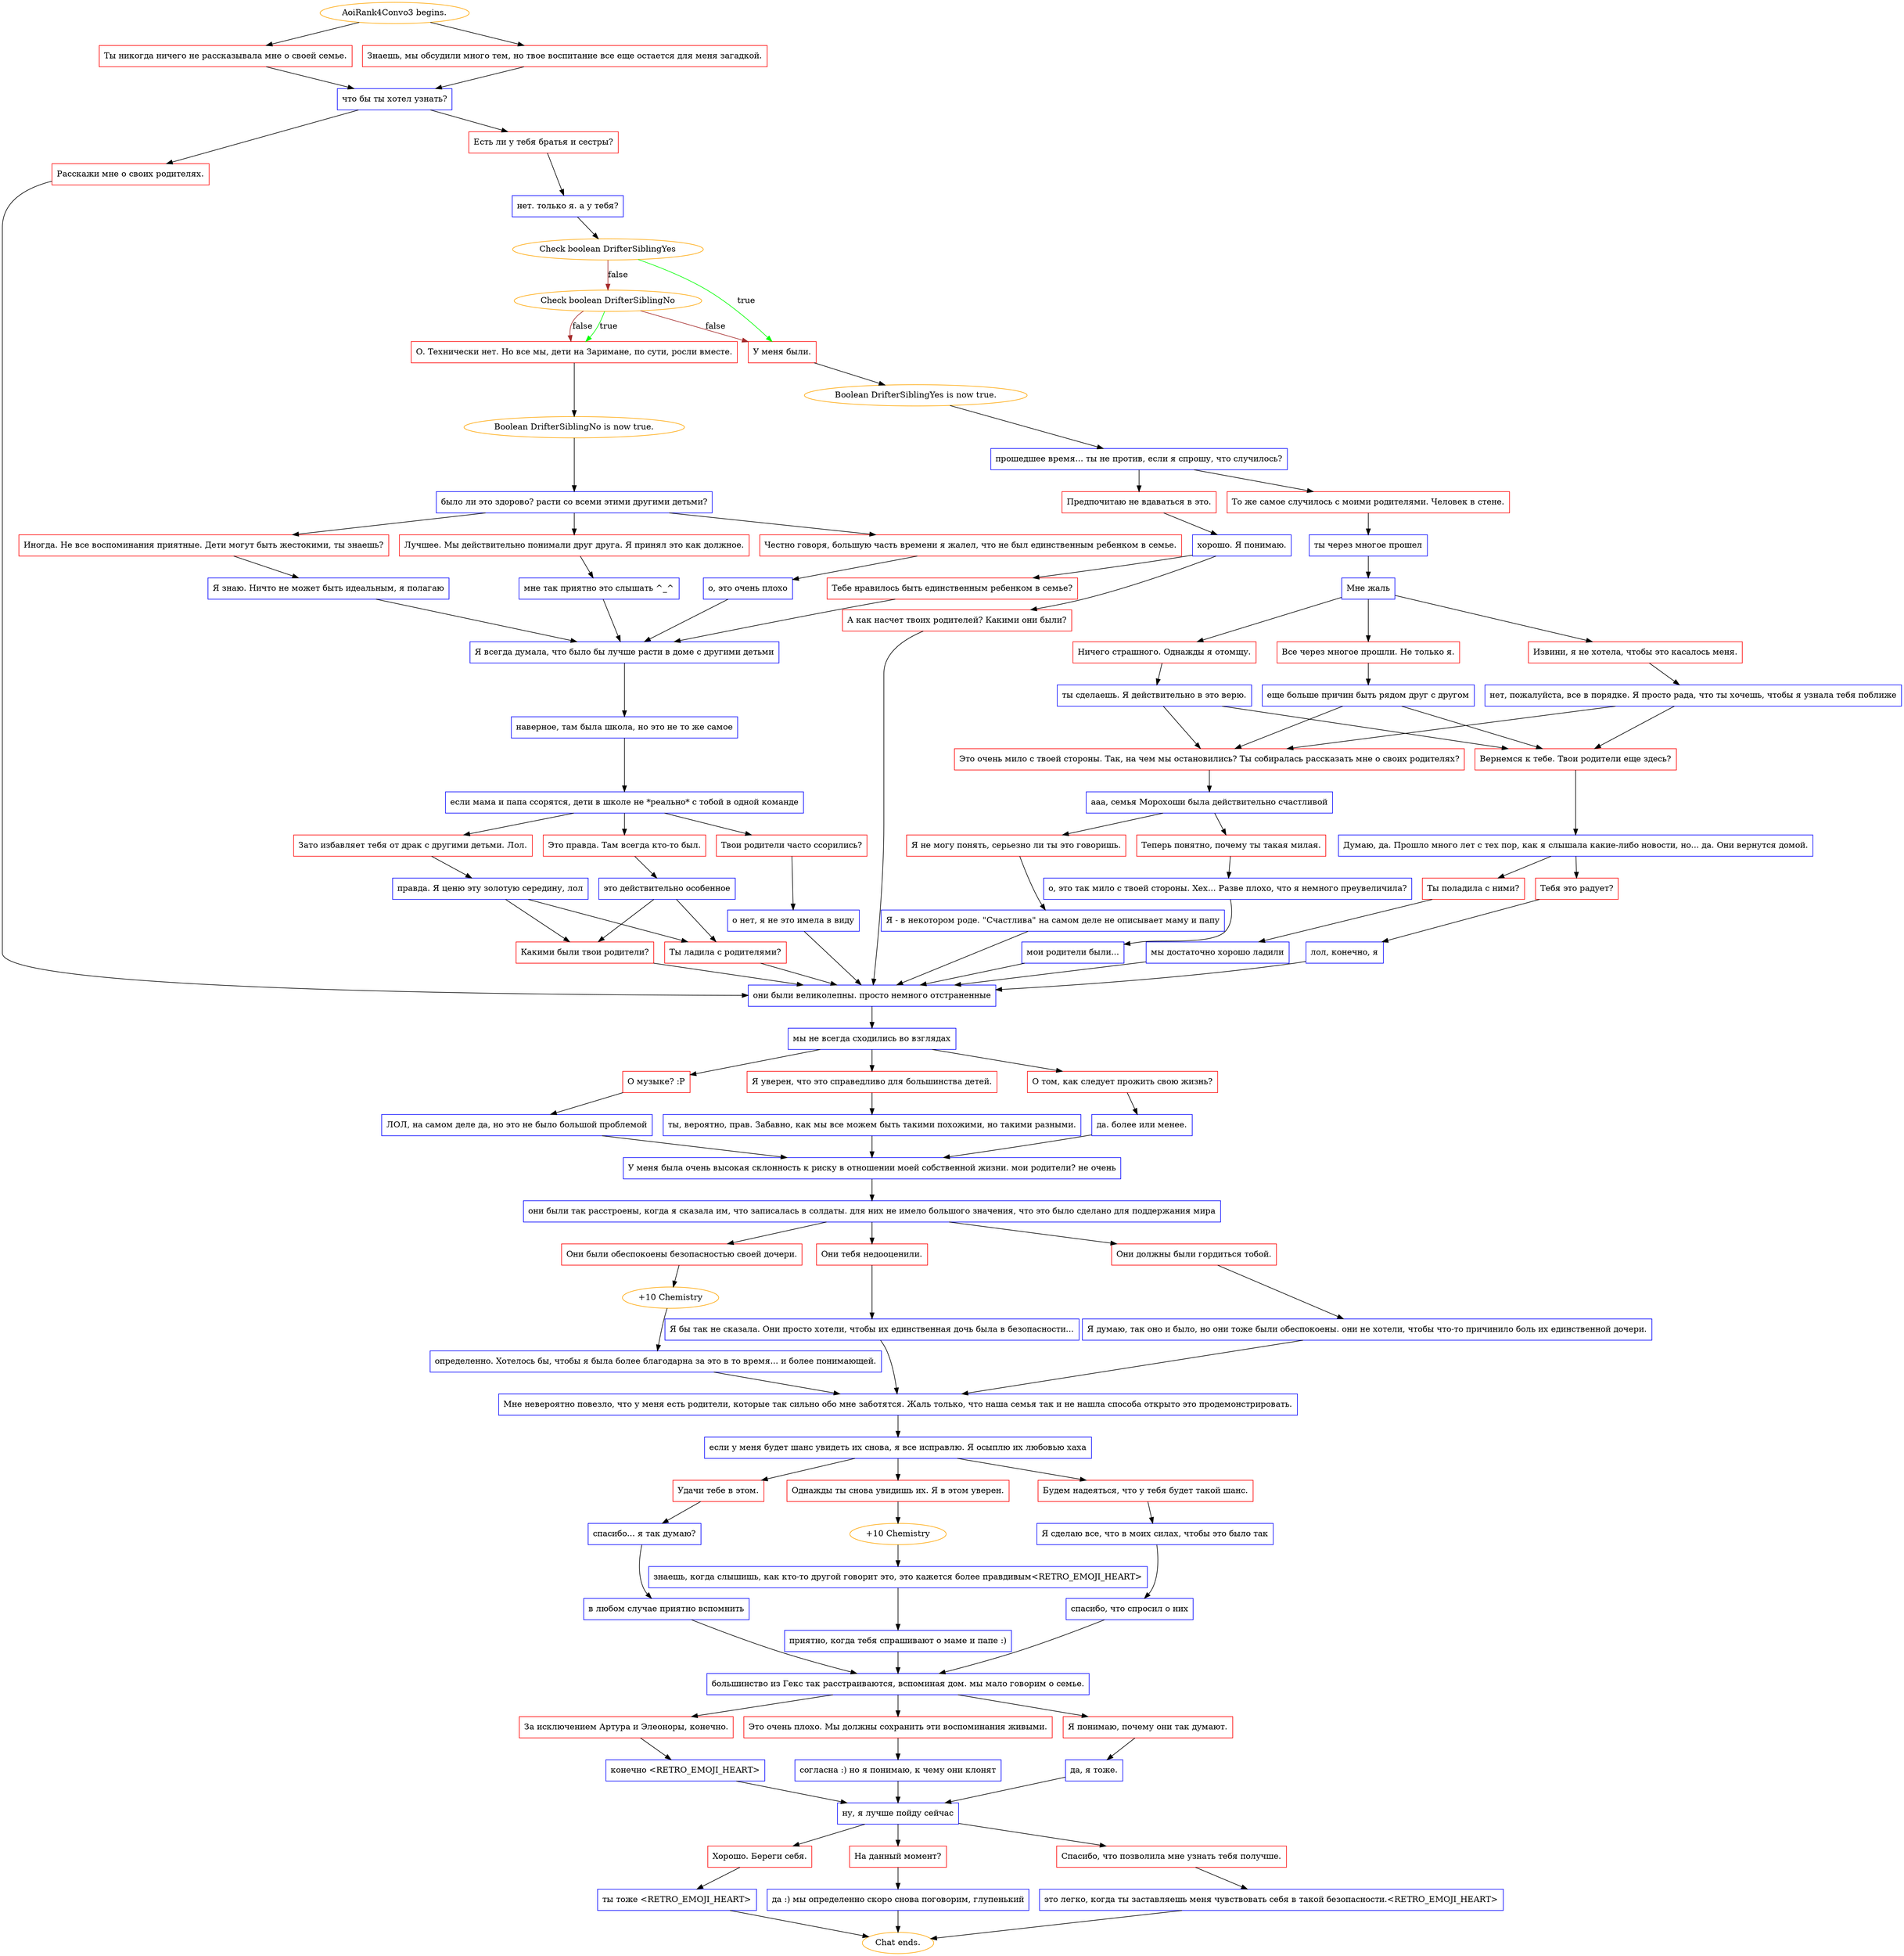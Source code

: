 digraph {
	"AoiRank4Convo3 begins." [color=orange];
		"AoiRank4Convo3 begins." -> j81870352;
		"AoiRank4Convo3 begins." -> j1090834011;
	j81870352 [label="Ты никогда ничего не рассказывала мне о своей семье.",shape=box,color=red];
		j81870352 -> j692940908;
	j1090834011 [label="Знаешь, мы обсудили много тем, но твое воспитание все еще остается для меня загадкой.",shape=box,color=red];
		j1090834011 -> j692940908;
	j692940908 [label="что бы ты хотел узнать?",shape=box,color=blue];
		j692940908 -> j3489425752;
		j692940908 -> j2222016228;
	j3489425752 [label="Расскажи мне о своих родителях.",shape=box,color=red];
		j3489425752 -> j1389828878;
	j2222016228 [label="Есть ли у тебя братья и сестры?",shape=box,color=red];
		j2222016228 -> j601932160;
	j1389828878 [label="они были великолепны. просто немного отстраненные",shape=box,color=blue];
		j1389828878 -> j3467197353;
	j601932160 [label="нет. только я. а у тебя?",shape=box,color=blue];
		j601932160 -> j2607093189;
	j3467197353 [label="мы не всегда сходились во взглядах",shape=box,color=blue];
		j3467197353 -> j633452890;
		j3467197353 -> j2505030813;
		j3467197353 -> j28564633;
	j2607093189 [label="Check boolean DrifterSiblingYes",color=orange];
		j2607093189 -> j3987275817 [label=true,color=green];
		j2607093189 -> j4270089323 [label=false,color=brown];
	j633452890 [label="О музыке? :Р",shape=box,color=red];
		j633452890 -> j4069993449;
	j2505030813 [label="Я уверен, что это справедливо для большинства детей.",shape=box,color=red];
		j2505030813 -> j574862560;
	j28564633 [label="О том, как следует прожить свою жизнь?",shape=box,color=red];
		j28564633 -> j2030713539;
	j3987275817 [label="У меня были.",shape=box,color=red];
		j3987275817 -> j6790443;
	j4270089323 [label="Check boolean DrifterSiblingNo",color=orange];
		j4270089323 -> j602172184 [label=true,color=green];
		j4270089323 -> j3987275817 [label=false,color=brown];
		j4270089323 -> j602172184 [label=false,color=brown];
	j4069993449 [label="ЛОЛ, на самом деле да, но это не было большой проблемой",shape=box,color=blue];
		j4069993449 -> j2090779275;
	j574862560 [label="ты, вероятно, прав. Забавно, как мы все можем быть такими похожими, но такими разными.",shape=box,color=blue];
		j574862560 -> j2090779275;
	j2030713539 [label="да. более или менее.",shape=box,color=blue];
		j2030713539 -> j2090779275;
	j6790443 [label="Boolean DrifterSiblingYes is now true.",color=orange];
		j6790443 -> j1463080305;
	j602172184 [label="О. Технически нет. Но все мы, дети на Заримане, по сути, росли вместе.",shape=box,color=red];
		j602172184 -> j3556045208;
	j2090779275 [label="У меня была очень высокая склонность к риску в отношении моей собственной жизни. мои родители? не очень",shape=box,color=blue];
		j2090779275 -> j3076314488;
	j1463080305 [label="прошедшее время... ты не против, если я спрошу, что случилось?",shape=box,color=blue];
		j1463080305 -> j2482748841;
		j1463080305 -> j927438682;
	j3556045208 [label="Boolean DrifterSiblingNo is now true.",color=orange];
		j3556045208 -> j1415287882;
	j3076314488 [label="они были так расстроены, когда я сказала им, что записалась в солдаты. для них не имело большого значения, что это было сделано для поддержания мира",shape=box,color=blue];
		j3076314488 -> j3857065626;
		j3076314488 -> j3895640573;
		j3076314488 -> j1480414180;
	j2482748841 [label="То же самое случилось с моими родителями. Человек в стене.",shape=box,color=red];
		j2482748841 -> j163715563;
	j927438682 [label="Предпочитаю не вдаваться в это.",shape=box,color=red];
		j927438682 -> j3923699097;
	j1415287882 [label="было ли это здорово? расти со всеми этими другими детьми?",shape=box,color=blue];
		j1415287882 -> j4070079916;
		j1415287882 -> j1481895832;
		j1415287882 -> j2290431965;
	j3857065626 [label="Они были обеспокоены безопасностью своей дочери.",shape=box,color=red];
		j3857065626 -> j207221369;
	j3895640573 [label="Они тебя недооценили.",shape=box,color=red];
		j3895640573 -> j2192148648;
	j1480414180 [label="Они должны были гордиться тобой.",shape=box,color=red];
		j1480414180 -> j3054481993;
	j163715563 [label="ты через многое прошел",shape=box,color=blue];
		j163715563 -> j68211989;
	j3923699097 [label="хорошо. Я понимаю.",shape=box,color=blue];
		j3923699097 -> j1900304348;
		j3923699097 -> j1047878249;
	j4070079916 [label="Иногда. Не все воспоминания приятные. Дети могут быть жестокими, ты знаешь?",shape=box,color=red];
		j4070079916 -> j3147017094;
	j1481895832 [label="Лучшее. Мы действительно понимали друг друга. Я принял это как должное.",shape=box,color=red];
		j1481895832 -> j3359677382;
	j2290431965 [label="Честно говоря, большую часть времени я жалел, что не был единственным ребенком в семье.",shape=box,color=red];
		j2290431965 -> j2751198712;
	j207221369 [label="+10 Chemistry",color=orange];
		j207221369 -> j1631549565;
	j2192148648 [label="Я бы так не сказала. Они просто хотели, чтобы их единственная дочь была в безопасности...",shape=box,color=blue];
		j2192148648 -> j2758468092;
	j3054481993 [label="Я думаю, так оно и было, но они тоже были обеспокоены. они не хотели, чтобы что-то причинило боль их единственной дочери.",shape=box,color=blue];
		j3054481993 -> j2758468092;
	j68211989 [label="Мне жаль",shape=box,color=blue];
		j68211989 -> j3495226008;
		j68211989 -> j1388420860;
		j68211989 -> j2429272;
	j1900304348 [label="Тебе нравилось быть единственным ребенком в семье?",shape=box,color=red];
		j1900304348 -> j2818492868;
	j1047878249 [label="А как насчет твоих родителей? Какими они были?",shape=box,color=red];
		j1047878249 -> j1389828878;
	j3147017094 [label="Я знаю. Ничто не может быть идеальным, я полагаю",shape=box,color=blue];
		j3147017094 -> j2818492868;
	j3359677382 [label="мне так приятно это слышать ^_^",shape=box,color=blue];
		j3359677382 -> j2818492868;
	j2751198712 [label="о, это очень плохо",shape=box,color=blue];
		j2751198712 -> j2818492868;
	j1631549565 [label="определенно. Хотелось бы, чтобы я была более благодарна за это в то время... и более понимающей.",shape=box,color=blue];
		j1631549565 -> j2758468092;
	j2758468092 [label="Мне невероятно повезло, что у меня есть родители, которые так сильно обо мне заботятся. Жаль только, что наша семья так и не нашла способа открыто это продемонстрировать.",shape=box,color=blue];
		j2758468092 -> j284624502;
	j3495226008 [label="Извини, я не хотела, чтобы это касалось меня.",shape=box,color=red];
		j3495226008 -> j3092226177;
	j1388420860 [label="Ничего страшного. Однажды я отомщу.",shape=box,color=red];
		j1388420860 -> j557879631;
	j2429272 [label="Все через многое прошли. Не только я.",shape=box,color=red];
		j2429272 -> j2801084179;
	j2818492868 [label="Я всегда думала, что было бы лучше расти в доме с другими детьми",shape=box,color=blue];
		j2818492868 -> j3562327909;
	j284624502 [label="если у меня будет шанс увидеть их снова, я все исправлю. Я осыплю их любовью хаха",shape=box,color=blue];
		j284624502 -> j4047303401;
		j284624502 -> j2974266616;
		j284624502 -> j2750744451;
	j3092226177 [label="нет, пожалуйста, все в порядке. Я просто рада, что ты хочешь, чтобы я узнала тебя поближе",shape=box,color=blue];
		j3092226177 -> j2402658166;
		j3092226177 -> j976042157;
	j557879631 [label="ты сделаешь. Я действительно в это верю.",shape=box,color=blue];
		j557879631 -> j2402658166;
		j557879631 -> j976042157;
	j2801084179 [label="еще больше причин быть рядом друг с другом",shape=box,color=blue];
		j2801084179 -> j2402658166;
		j2801084179 -> j976042157;
	j3562327909 [label="наверное, там была школа, но это не то же самое",shape=box,color=blue];
		j3562327909 -> j2559278310;
	j4047303401 [label="Удачи тебе в этом.",shape=box,color=red];
		j4047303401 -> j1587946573;
	j2974266616 [label="Однажды ты снова увидишь их. Я в этом уверен.",shape=box,color=red];
		j2974266616 -> j872620567;
	j2750744451 [label="Будем надеяться, что у тебя будет такой шанс.",shape=box,color=red];
		j2750744451 -> j4115881452;
	j2402658166 [label="Вернемся к тебе. Твои родители еще здесь?",shape=box,color=red];
		j2402658166 -> j3640935606;
	j976042157 [label="Это очень мило с твоей стороны. Так, на чем мы остановились? Ты собиралась рассказать мне о своих родителях?",shape=box,color=red];
		j976042157 -> j430726437;
	j2559278310 [label="если мама и папа ссорятся, дети в школе не *реально* с тобой в одной команде",shape=box,color=blue];
		j2559278310 -> j2023936899;
		j2559278310 -> j937859002;
		j2559278310 -> j3879319862;
	j1587946573 [label="спасибо... я так думаю?",shape=box,color=blue];
		j1587946573 -> j1948315967;
	j872620567 [label="+10 Chemistry",color=orange];
		j872620567 -> j726545906;
	j4115881452 [label="Я сделаю все, что в моих силах, чтобы это было так",shape=box,color=blue];
		j4115881452 -> j164798911;
	j3640935606 [label="Думаю, да. Прошло много лет с тех пор, как я слышала какие-либо новости, но... да. Они вернутся домой.",shape=box,color=blue];
		j3640935606 -> j1887174572;
		j3640935606 -> j157762469;
	j430726437 [label="ааа, семья Морохоши была действительно счастливой",shape=box,color=blue];
		j430726437 -> j2240969627;
		j430726437 -> j3142716010;
	j2023936899 [label="Зато избавляет тебя от драк с другими детьми. Лол.",shape=box,color=red];
		j2023936899 -> j3178353570;
	j937859002 [label="Твои родители часто ссорились?",shape=box,color=red];
		j937859002 -> j1225171668;
	j3879319862 [label="Это правда. Там всегда кто-то был.",shape=box,color=red];
		j3879319862 -> j320359412;
	j1948315967 [label="в любом случае приятно вспомнить",shape=box,color=blue];
		j1948315967 -> j2101675572;
	j726545906 [label="знаешь, когда слышишь, как кто-то другой говорит это, это кажется более правдивым<RETRO_EMOJI_HEART>",shape=box,color=blue];
		j726545906 -> j895172347;
	j164798911 [label="спасибо, что спросил о них",shape=box,color=blue];
		j164798911 -> j2101675572;
	j1887174572 [label="Тебя это радует?",shape=box,color=red];
		j1887174572 -> j2339889117;
	j157762469 [label="Ты поладила с ними?",shape=box,color=red];
		j157762469 -> j2051460937;
	j2240969627 [label="Я не могу понять, серьезно ли ты это говоришь.",shape=box,color=red];
		j2240969627 -> j2323562824;
	j3142716010 [label="Теперь понятно, почему ты такая милая.",shape=box,color=red];
		j3142716010 -> j3325210011;
	j3178353570 [label="правда. Я ценю эту золотую середину, лол",shape=box,color=blue];
		j3178353570 -> j3869635395;
		j3178353570 -> j284266693;
	j1225171668 [label="о нет, я не это имела в виду",shape=box,color=blue];
		j1225171668 -> j1389828878;
	j320359412 [label="это действительно особенное",shape=box,color=blue];
		j320359412 -> j284266693;
		j320359412 -> j3869635395;
	j2101675572 [label="большинство из Гекс так расстраиваются, вспоминая дом. мы мало говорим о семье.",shape=box,color=blue];
		j2101675572 -> j473337143;
		j2101675572 -> j2918849959;
		j2101675572 -> j215476111;
	j895172347 [label="приятно, когда тебя спрашивают о маме и папе :)",shape=box,color=blue];
		j895172347 -> j2101675572;
	j2339889117 [label="лол, конечно, я",shape=box,color=blue];
		j2339889117 -> j1389828878;
	j2051460937 [label="мы достаточно хорошо ладили",shape=box,color=blue];
		j2051460937 -> j1389828878;
	j2323562824 [label="Я - в некотором роде. \"Счастлива\" на самом деле не описывает маму и папу",shape=box,color=blue];
		j2323562824 -> j1389828878;
	j3325210011 [label="о, это так мило с твоей стороны. Хех... Разве плохо, что я немного преувеличила?",shape=box,color=blue];
		j3325210011 -> j3215482404;
	j3869635395 [label="Ты ладила с родителями?",shape=box,color=red];
		j3869635395 -> j1389828878;
	j284266693 [label="Какими были твои родители?",shape=box,color=red];
		j284266693 -> j1389828878;
	j473337143 [label="За исключением Артура и Элеоноры, конечно.",shape=box,color=red];
		j473337143 -> j1906768347;
	j2918849959 [label="Это очень плохо. Мы должны сохранить эти воспоминания живыми.",shape=box,color=red];
		j2918849959 -> j313944054;
	j215476111 [label="Я понимаю, почему они так думают.",shape=box,color=red];
		j215476111 -> j996007496;
	j3215482404 [label="мои родители были...",shape=box,color=blue];
		j3215482404 -> j1389828878;
	j1906768347 [label="конечно <RETRO_EMOJI_HEART>",shape=box,color=blue];
		j1906768347 -> j2805585570;
	j313944054 [label="согласна :) но я понимаю, к чему они клонят",shape=box,color=blue];
		j313944054 -> j2805585570;
	j996007496 [label="да, я тоже.",shape=box,color=blue];
		j996007496 -> j2805585570;
	j2805585570 [label="ну, я лучше пойду сейчас",shape=box,color=blue];
		j2805585570 -> j3077192028;
		j2805585570 -> j3269359112;
		j2805585570 -> j1910696570;
	j3077192028 [label="Хорошо. Береги себя.",shape=box,color=red];
		j3077192028 -> j472181658;
	j3269359112 [label="На данный момент?",shape=box,color=red];
		j3269359112 -> j2071707990;
	j1910696570 [label="Спасибо, что позволила мне узнать тебя получше.",shape=box,color=red];
		j1910696570 -> j2401889902;
	j472181658 [label="ты тоже <RETRO_EMOJI_HEART>",shape=box,color=blue];
		j472181658 -> "Chat ends.";
	j2071707990 [label="да :) мы определенно скоро снова поговорим, глупенький",shape=box,color=blue];
		j2071707990 -> "Chat ends.";
	j2401889902 [label="это легко, когда ты заставляешь меня чувствовать себя в такой безопасности.<RETRO_EMOJI_HEART>",shape=box,color=blue];
		j2401889902 -> "Chat ends.";
	"Chat ends." [color=orange];
}